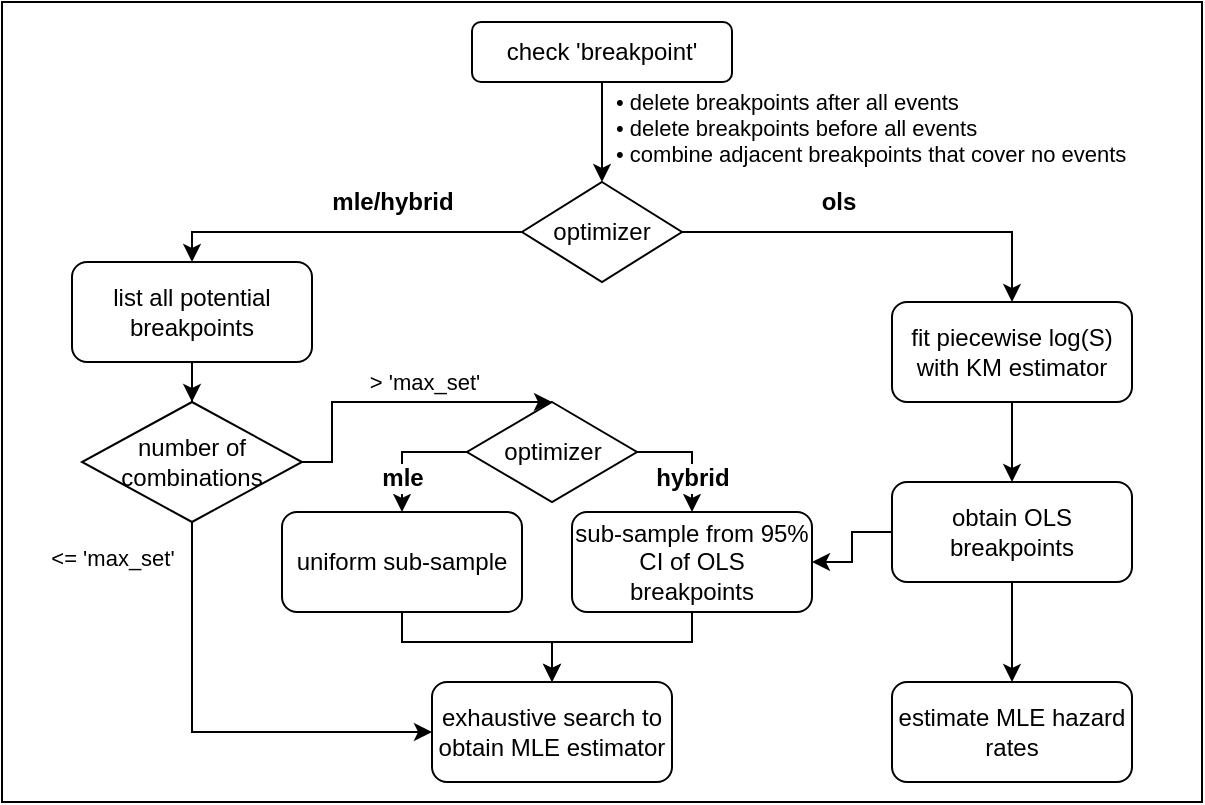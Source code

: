 <mxfile version="21.1.5" type="device">
  <diagram name="Page-1" id="roTLst0PhBrPecfSe6S3">
    <mxGraphModel dx="1195" dy="637" grid="1" gridSize="10" guides="1" tooltips="1" connect="1" arrows="1" fold="1" page="1" pageScale="1" pageWidth="850" pageHeight="1100" math="0" shadow="0">
      <root>
        <mxCell id="0" />
        <mxCell id="1" parent="0" />
        <mxCell id="iKagz6P2Hb9vOgtUHqj6-51" value="" style="rounded=0;whiteSpace=wrap;html=1;" vertex="1" parent="1">
          <mxGeometry x="55" y="180" width="600" height="400" as="geometry" />
        </mxCell>
        <mxCell id="iKagz6P2Hb9vOgtUHqj6-3" value="• delete breakpoints after all events&lt;br&gt;• delete breakpoints before all events&lt;br&gt;• combine adjacent breakpoints that cover no events" style="edgeStyle=orthogonalEdgeStyle;rounded=0;orthogonalLoop=1;jettySize=auto;html=1;align=left;" edge="1" parent="1" source="iKagz6P2Hb9vOgtUHqj6-1">
          <mxGeometry x="-0.091" y="5" relative="1" as="geometry">
            <mxPoint x="355" y="270.0" as="targetPoint" />
            <mxPoint as="offset" />
          </mxGeometry>
        </mxCell>
        <mxCell id="iKagz6P2Hb9vOgtUHqj6-1" value="check &#39;breakpoint&#39;" style="rounded=1;whiteSpace=wrap;html=1;" vertex="1" parent="1">
          <mxGeometry x="290" y="190" width="130" height="30" as="geometry" />
        </mxCell>
        <mxCell id="iKagz6P2Hb9vOgtUHqj6-6" value="mle/hybrid" style="edgeStyle=orthogonalEdgeStyle;rounded=0;orthogonalLoop=1;jettySize=auto;html=1;exitX=0;exitY=0.5;exitDx=0;exitDy=0;entryX=0.5;entryY=0;entryDx=0;entryDy=0;fontStyle=1;fontSize=12;" edge="1" parent="1" source="iKagz6P2Hb9vOgtUHqj6-4" target="iKagz6P2Hb9vOgtUHqj6-5">
          <mxGeometry x="-0.275" y="-15" relative="1" as="geometry">
            <Array as="points">
              <mxPoint x="150" y="295" />
            </Array>
            <mxPoint as="offset" />
          </mxGeometry>
        </mxCell>
        <mxCell id="iKagz6P2Hb9vOgtUHqj6-10" value="ols" style="edgeStyle=orthogonalEdgeStyle;rounded=0;orthogonalLoop=1;jettySize=auto;html=1;fontStyle=1;fontSize=12;" edge="1" parent="1" source="iKagz6P2Hb9vOgtUHqj6-4" target="iKagz6P2Hb9vOgtUHqj6-9">
          <mxGeometry x="-0.227" y="15" relative="1" as="geometry">
            <mxPoint as="offset" />
          </mxGeometry>
        </mxCell>
        <mxCell id="iKagz6P2Hb9vOgtUHqj6-4" value="optimizer" style="rhombus;whiteSpace=wrap;html=1;" vertex="1" parent="1">
          <mxGeometry x="315" y="270" width="80" height="50" as="geometry" />
        </mxCell>
        <mxCell id="iKagz6P2Hb9vOgtUHqj6-25" style="edgeStyle=orthogonalEdgeStyle;rounded=0;orthogonalLoop=1;jettySize=auto;html=1;entryX=0.5;entryY=0;entryDx=0;entryDy=0;" edge="1" parent="1" source="iKagz6P2Hb9vOgtUHqj6-5" target="iKagz6P2Hb9vOgtUHqj6-24">
          <mxGeometry relative="1" as="geometry" />
        </mxCell>
        <mxCell id="iKagz6P2Hb9vOgtUHqj6-5" value="list all potential breakpoints" style="rounded=1;whiteSpace=wrap;html=1;" vertex="1" parent="1">
          <mxGeometry x="90" y="310" width="120" height="50" as="geometry" />
        </mxCell>
        <mxCell id="iKagz6P2Hb9vOgtUHqj6-12" value="" style="edgeStyle=orthogonalEdgeStyle;rounded=0;orthogonalLoop=1;jettySize=auto;html=1;entryX=0.5;entryY=0;entryDx=0;entryDy=0;" edge="1" parent="1" source="iKagz6P2Hb9vOgtUHqj6-9" target="iKagz6P2Hb9vOgtUHqj6-30">
          <mxGeometry relative="1" as="geometry" />
        </mxCell>
        <mxCell id="iKagz6P2Hb9vOgtUHqj6-9" value="fit piecewise log(S) with KM estimator" style="rounded=1;whiteSpace=wrap;html=1;" vertex="1" parent="1">
          <mxGeometry x="500" y="330" width="120" height="50" as="geometry" />
        </mxCell>
        <mxCell id="iKagz6P2Hb9vOgtUHqj6-11" value="estimate MLE hazard rates" style="whiteSpace=wrap;html=1;rounded=1;" vertex="1" parent="1">
          <mxGeometry x="500" y="520" width="120" height="50" as="geometry" />
        </mxCell>
        <mxCell id="iKagz6P2Hb9vOgtUHqj6-23" value="exhaustive search to obtain MLE estimator" style="rounded=1;whiteSpace=wrap;html=1;" vertex="1" parent="1">
          <mxGeometry x="270" y="520" width="120" height="50" as="geometry" />
        </mxCell>
        <mxCell id="iKagz6P2Hb9vOgtUHqj6-27" value="&amp;gt; &#39;max_set&#39;" style="edgeStyle=orthogonalEdgeStyle;rounded=0;orthogonalLoop=1;jettySize=auto;html=1;entryX=0.5;entryY=0;entryDx=0;entryDy=0;exitX=1;exitY=0.5;exitDx=0;exitDy=0;" edge="1" parent="1" source="iKagz6P2Hb9vOgtUHqj6-24" target="iKagz6P2Hb9vOgtUHqj6-41">
          <mxGeometry x="0.167" y="10" relative="1" as="geometry">
            <Array as="points">
              <mxPoint x="220" y="410" />
              <mxPoint x="220" y="380" />
              <mxPoint x="330" y="380" />
            </Array>
            <mxPoint as="offset" />
          </mxGeometry>
        </mxCell>
        <mxCell id="iKagz6P2Hb9vOgtUHqj6-29" value="&amp;lt;= &#39;max_set&#39;" style="edgeStyle=orthogonalEdgeStyle;rounded=0;orthogonalLoop=1;jettySize=auto;html=1;exitX=0.5;exitY=1;exitDx=0;exitDy=0;entryX=0;entryY=0.5;entryDx=0;entryDy=0;" edge="1" parent="1" source="iKagz6P2Hb9vOgtUHqj6-24" target="iKagz6P2Hb9vOgtUHqj6-23">
          <mxGeometry x="-0.846" y="-40" relative="1" as="geometry">
            <Array as="points">
              <mxPoint x="150" y="545" />
            </Array>
            <mxPoint as="offset" />
          </mxGeometry>
        </mxCell>
        <mxCell id="iKagz6P2Hb9vOgtUHqj6-24" value="number of combinations" style="rhombus;whiteSpace=wrap;html=1;" vertex="1" parent="1">
          <mxGeometry x="95" y="380" width="110" height="60" as="geometry" />
        </mxCell>
        <mxCell id="iKagz6P2Hb9vOgtUHqj6-48" style="edgeStyle=orthogonalEdgeStyle;rounded=0;orthogonalLoop=1;jettySize=auto;html=1;exitX=0.5;exitY=1;exitDx=0;exitDy=0;entryX=0.5;entryY=0;entryDx=0;entryDy=0;" edge="1" parent="1" source="iKagz6P2Hb9vOgtUHqj6-26" target="iKagz6P2Hb9vOgtUHqj6-23">
          <mxGeometry relative="1" as="geometry">
            <Array as="points">
              <mxPoint x="255" y="500" />
              <mxPoint x="330" y="500" />
            </Array>
          </mxGeometry>
        </mxCell>
        <mxCell id="iKagz6P2Hb9vOgtUHqj6-26" value="uniform sub-sample" style="rounded=1;whiteSpace=wrap;html=1;" vertex="1" parent="1">
          <mxGeometry x="195" y="435" width="120" height="50" as="geometry" />
        </mxCell>
        <mxCell id="iKagz6P2Hb9vOgtUHqj6-31" style="edgeStyle=orthogonalEdgeStyle;rounded=0;orthogonalLoop=1;jettySize=auto;html=1;exitX=0.5;exitY=1;exitDx=0;exitDy=0;entryX=0.5;entryY=0;entryDx=0;entryDy=0;" edge="1" parent="1" source="iKagz6P2Hb9vOgtUHqj6-30" target="iKagz6P2Hb9vOgtUHqj6-11">
          <mxGeometry relative="1" as="geometry" />
        </mxCell>
        <mxCell id="iKagz6P2Hb9vOgtUHqj6-45" style="edgeStyle=orthogonalEdgeStyle;rounded=0;orthogonalLoop=1;jettySize=auto;html=1;exitX=0;exitY=0.5;exitDx=0;exitDy=0;entryX=1;entryY=0.5;entryDx=0;entryDy=0;" edge="1" parent="1" source="iKagz6P2Hb9vOgtUHqj6-30" target="iKagz6P2Hb9vOgtUHqj6-43">
          <mxGeometry relative="1" as="geometry" />
        </mxCell>
        <mxCell id="iKagz6P2Hb9vOgtUHqj6-30" value="obtain OLS breakpoints" style="rounded=1;whiteSpace=wrap;html=1;" vertex="1" parent="1">
          <mxGeometry x="500" y="420" width="120" height="50" as="geometry" />
        </mxCell>
        <mxCell id="iKagz6P2Hb9vOgtUHqj6-42" value="mle" style="edgeStyle=orthogonalEdgeStyle;rounded=0;orthogonalLoop=1;jettySize=auto;html=1;entryX=0.5;entryY=0;entryDx=0;entryDy=0;fontStyle=1;fontSize=12;exitX=0;exitY=0.5;exitDx=0;exitDy=0;" edge="1" parent="1" source="iKagz6P2Hb9vOgtUHqj6-41" target="iKagz6P2Hb9vOgtUHqj6-26">
          <mxGeometry x="0.448" relative="1" as="geometry">
            <Array as="points">
              <mxPoint x="255" y="405" />
            </Array>
            <mxPoint as="offset" />
          </mxGeometry>
        </mxCell>
        <mxCell id="iKagz6P2Hb9vOgtUHqj6-44" value="hybrid" style="edgeStyle=orthogonalEdgeStyle;rounded=0;orthogonalLoop=1;jettySize=auto;html=1;entryX=0.5;entryY=0;entryDx=0;entryDy=0;fontStyle=1;fontSize=12;exitX=1;exitY=0.5;exitDx=0;exitDy=0;" edge="1" parent="1" source="iKagz6P2Hb9vOgtUHqj6-41" target="iKagz6P2Hb9vOgtUHqj6-43">
          <mxGeometry x="0.407" relative="1" as="geometry">
            <Array as="points">
              <mxPoint x="400" y="405" />
            </Array>
            <mxPoint as="offset" />
          </mxGeometry>
        </mxCell>
        <mxCell id="iKagz6P2Hb9vOgtUHqj6-41" value="optimizer" style="rhombus;whiteSpace=wrap;html=1;" vertex="1" parent="1">
          <mxGeometry x="287.5" y="380" width="85" height="50" as="geometry" />
        </mxCell>
        <mxCell id="iKagz6P2Hb9vOgtUHqj6-49" style="edgeStyle=orthogonalEdgeStyle;rounded=0;orthogonalLoop=1;jettySize=auto;html=1;entryX=0.5;entryY=0;entryDx=0;entryDy=0;" edge="1" parent="1" source="iKagz6P2Hb9vOgtUHqj6-43" target="iKagz6P2Hb9vOgtUHqj6-23">
          <mxGeometry relative="1" as="geometry">
            <Array as="points">
              <mxPoint x="400" y="500" />
              <mxPoint x="330" y="500" />
            </Array>
          </mxGeometry>
        </mxCell>
        <mxCell id="iKagz6P2Hb9vOgtUHqj6-43" value="sub-sample&amp;nbsp;from 95% CI of OLS breakpoints" style="rounded=1;whiteSpace=wrap;html=1;" vertex="1" parent="1">
          <mxGeometry x="340" y="435" width="120" height="50" as="geometry" />
        </mxCell>
      </root>
    </mxGraphModel>
  </diagram>
</mxfile>
